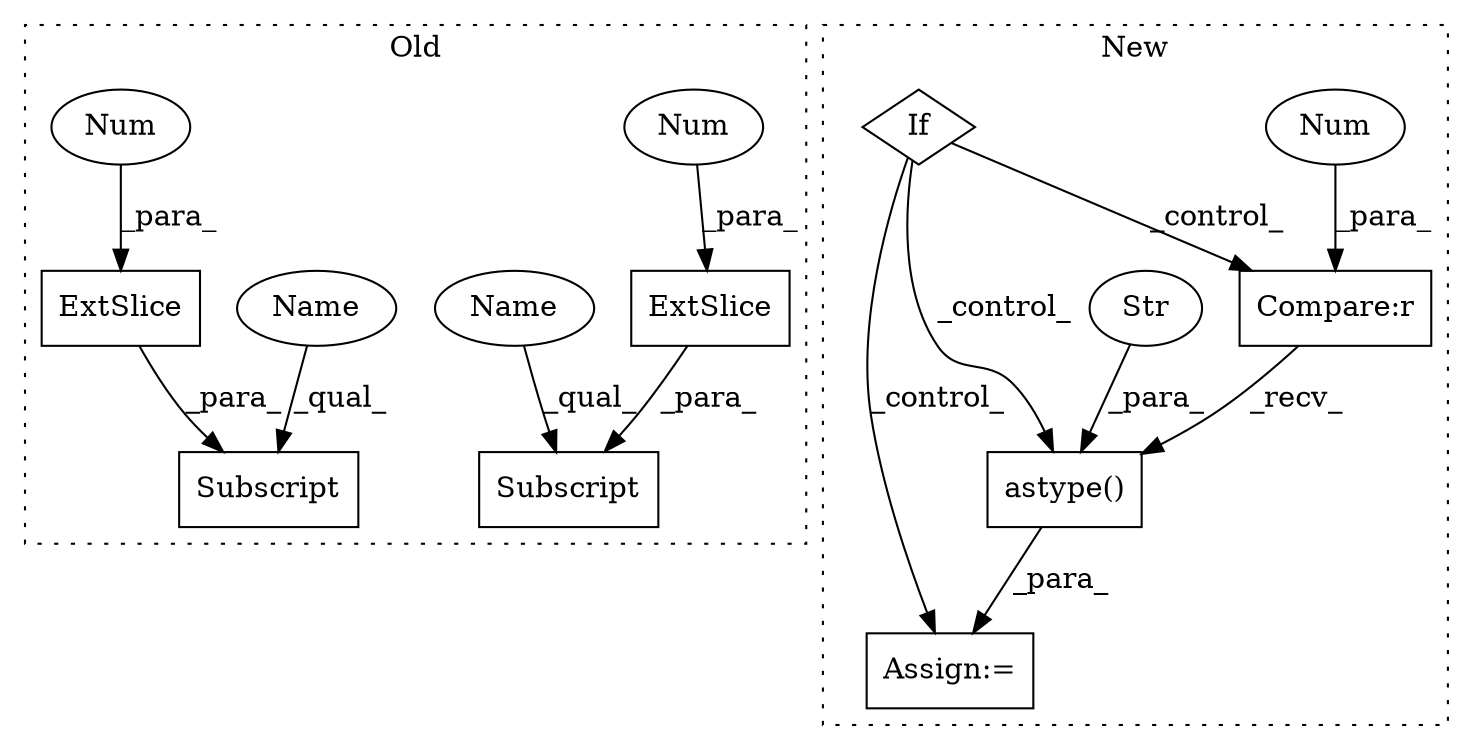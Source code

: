 digraph G {
subgraph cluster0 {
1 [label="ExtSlice" a="85" s="7134" l="7" shape="box"];
3 [label="Subscript" a="63" s="7134,0" l="14,0" shape="box"];
4 [label="Num" a="76" s="7146" l="1" shape="ellipse"];
8 [label="Subscript" a="63" s="6960,0" l="14,0" shape="box"];
11 [label="ExtSlice" a="85" s="6960" l="7" shape="box"];
12 [label="Num" a="76" s="6972" l="1" shape="ellipse"];
13 [label="Name" a="87" s="7134" l="7" shape="ellipse"];
14 [label="Name" a="87" s="6960" l="7" shape="ellipse"];
label = "Old";
style="dotted";
}
subgraph cluster1 {
2 [label="astype()" a="75" s="8633,8709" l="69,1" shape="box"];
5 [label="Assign:=" a="68" s="8630" l="3" shape="box"];
6 [label="Str" a="66" s="8702" l="7" shape="ellipse"];
7 [label="If" a="96" s="6847" l="3" shape="diamond"];
9 [label="Compare:r" a="40" s="8649" l="7" shape="box"];
10 [label="Num" a="76" s="8655" l="1" shape="ellipse"];
label = "New";
style="dotted";
}
1 -> 3 [label="_para_"];
2 -> 5 [label="_para_"];
4 -> 1 [label="_para_"];
6 -> 2 [label="_para_"];
7 -> 2 [label="_control_"];
7 -> 5 [label="_control_"];
7 -> 9 [label="_control_"];
9 -> 2 [label="_recv_"];
10 -> 9 [label="_para_"];
11 -> 8 [label="_para_"];
12 -> 11 [label="_para_"];
13 -> 3 [label="_qual_"];
14 -> 8 [label="_qual_"];
}